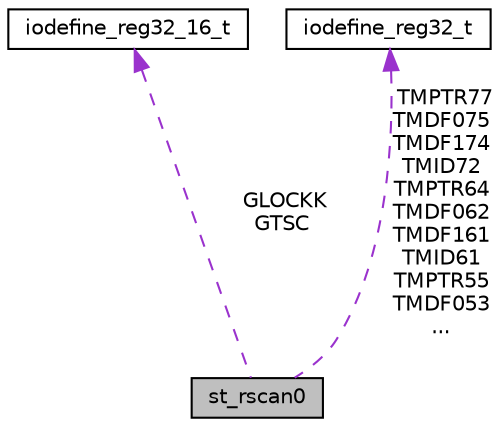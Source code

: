 digraph "st_rscan0"
{
 // LATEX_PDF_SIZE
  edge [fontname="Helvetica",fontsize="10",labelfontname="Helvetica",labelfontsize="10"];
  node [fontname="Helvetica",fontsize="10",shape=record];
  Node1 [label="st_rscan0",height=0.2,width=0.4,color="black", fillcolor="grey75", style="filled", fontcolor="black",tooltip=" "];
  Node2 -> Node1 [dir="back",color="darkorchid3",fontsize="10",style="dashed",label=" GLOCKK\nGTSC" ,fontname="Helvetica"];
  Node2 [label="iodefine_reg32_16_t",height=0.2,width=0.4,color="black", fillcolor="white", style="filled",URL="$d5/d78/unioniodefine__reg32__16__t.html",tooltip=" "];
  Node3 -> Node1 [dir="back",color="darkorchid3",fontsize="10",style="dashed",label=" TMPTR77\nTMDF075\nTMDF174\nTMID72\nTMPTR64\nTMDF062\nTMDF161\nTMID61\nTMPTR55\nTMDF053\n..." ,fontname="Helvetica"];
  Node3 [label="iodefine_reg32_t",height=0.2,width=0.4,color="black", fillcolor="white", style="filled",URL="$d3/de4/unioniodefine__reg32__t.html",tooltip=" "];
}

